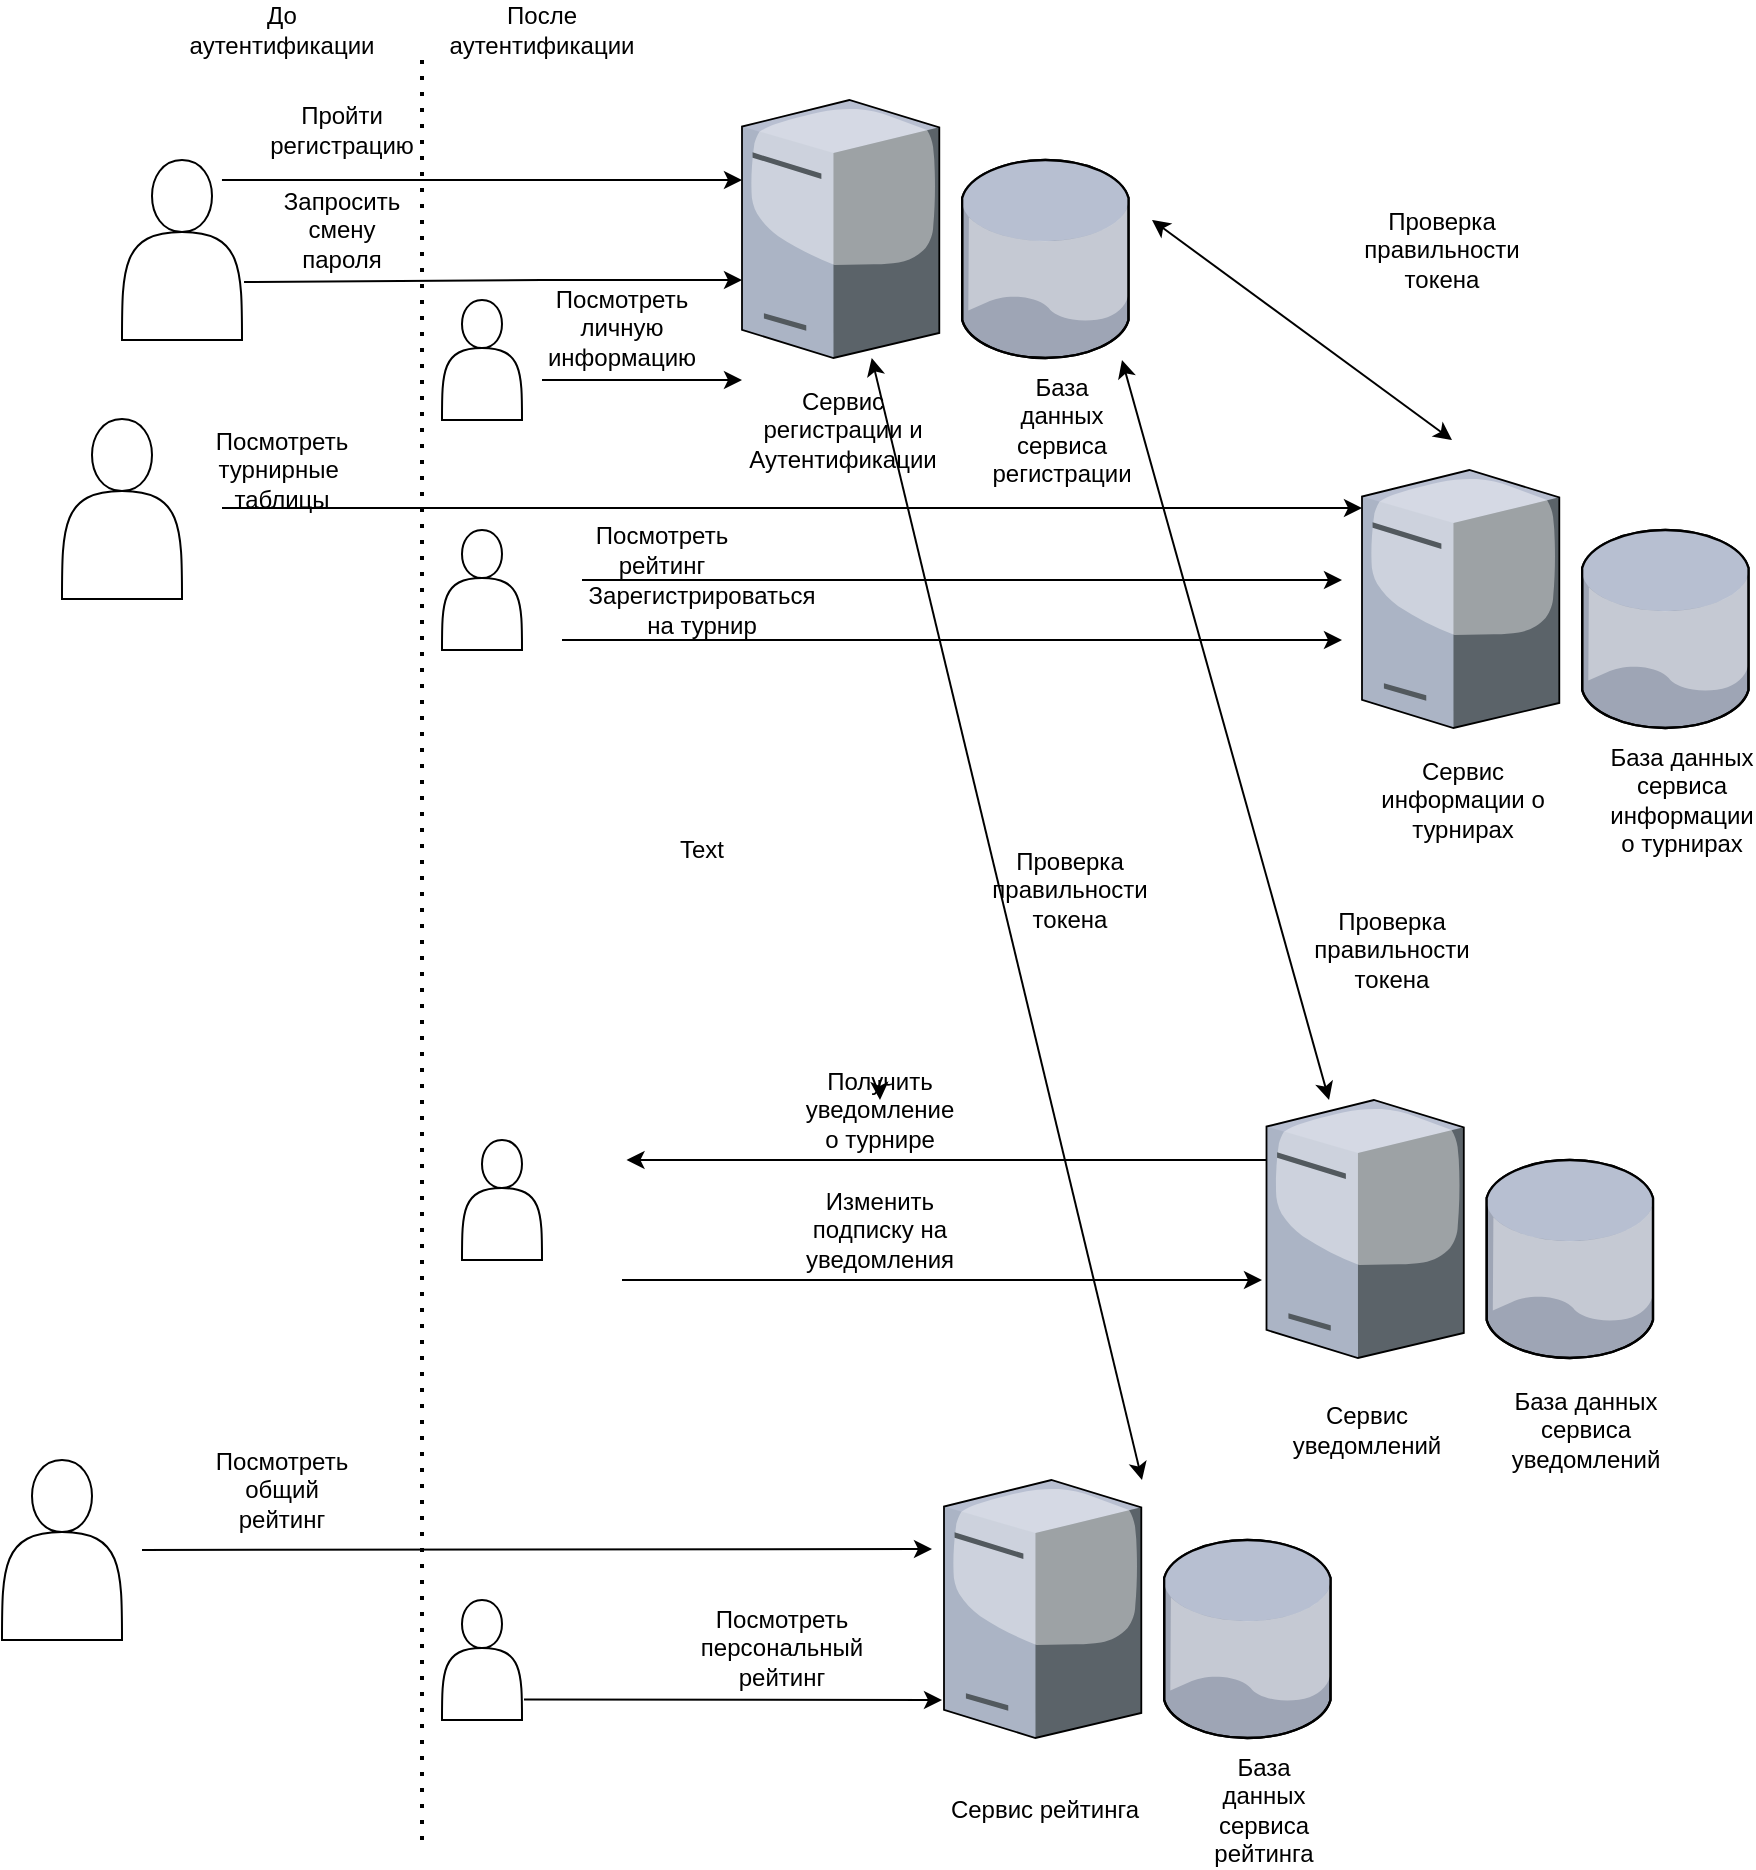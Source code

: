 <mxfile version="21.7.5" type="github">
  <diagram name="Страница — 1" id="jtLSriIxMIc0uCYnqBx7">
    <mxGraphModel dx="2406" dy="862" grid="1" gridSize="10" guides="1" tooltips="1" connect="1" arrows="1" fold="1" page="1" pageScale="1" pageWidth="1100" pageHeight="850" math="0" shadow="0">
      <root>
        <mxCell id="0" />
        <mxCell id="1" parent="0" />
        <mxCell id="o6OlLVgvbYjxNVcpemtw-1" value="" style="verticalLabelPosition=bottom;sketch=0;aspect=fixed;html=1;verticalAlign=top;strokeColor=none;align=center;outlineConnect=0;shape=mxgraph.citrix.database;" vertex="1" parent="1">
          <mxGeometry x="380" y="90" width="84.15" height="99" as="geometry" />
        </mxCell>
        <mxCell id="o6OlLVgvbYjxNVcpemtw-2" value="" style="verticalLabelPosition=bottom;sketch=0;aspect=fixed;html=1;verticalAlign=top;strokeColor=none;align=center;outlineConnect=0;shape=mxgraph.citrix.license_server;" vertex="1" parent="1">
          <mxGeometry x="270" y="60" width="98.65" height="129" as="geometry" />
        </mxCell>
        <mxCell id="o6OlLVgvbYjxNVcpemtw-3" value="Сервис регистрации и Аутентификации&lt;br&gt;" style="text;html=1;strokeColor=none;fillColor=none;align=center;verticalAlign=middle;whiteSpace=wrap;rounded=0;" vertex="1" parent="1">
          <mxGeometry x="270" y="210" width="101" height="30" as="geometry" />
        </mxCell>
        <mxCell id="o6OlLVgvbYjxNVcpemtw-4" value="База данных сервиса регистрации&lt;br&gt;" style="text;html=1;strokeColor=none;fillColor=none;align=center;verticalAlign=middle;whiteSpace=wrap;rounded=0;" vertex="1" parent="1">
          <mxGeometry x="400" y="210" width="60" height="30" as="geometry" />
        </mxCell>
        <mxCell id="o6OlLVgvbYjxNVcpemtw-6" value="" style="verticalLabelPosition=bottom;sketch=0;aspect=fixed;html=1;verticalAlign=top;strokeColor=none;align=center;outlineConnect=0;shape=mxgraph.citrix.database;" vertex="1" parent="1">
          <mxGeometry x="690" y="275" width="84.15" height="99" as="geometry" />
        </mxCell>
        <mxCell id="o6OlLVgvbYjxNVcpemtw-7" value="" style="verticalLabelPosition=bottom;sketch=0;aspect=fixed;html=1;verticalAlign=top;strokeColor=none;align=center;outlineConnect=0;shape=mxgraph.citrix.license_server;" vertex="1" parent="1">
          <mxGeometry x="580" y="245" width="98.65" height="129" as="geometry" />
        </mxCell>
        <mxCell id="o6OlLVgvbYjxNVcpemtw-8" value="Сервис информации о турнирах" style="text;html=1;strokeColor=none;fillColor=none;align=center;verticalAlign=middle;whiteSpace=wrap;rounded=0;" vertex="1" parent="1">
          <mxGeometry x="580" y="395" width="101" height="30" as="geometry" />
        </mxCell>
        <mxCell id="o6OlLVgvbYjxNVcpemtw-9" value="База данных сервиса информации о турнирах" style="text;html=1;strokeColor=none;fillColor=none;align=center;verticalAlign=middle;whiteSpace=wrap;rounded=0;" vertex="1" parent="1">
          <mxGeometry x="710" y="395" width="60" height="30" as="geometry" />
        </mxCell>
        <mxCell id="o6OlLVgvbYjxNVcpemtw-10" value="" style="verticalLabelPosition=bottom;sketch=0;aspect=fixed;html=1;verticalAlign=top;strokeColor=none;align=center;outlineConnect=0;shape=mxgraph.citrix.database;" vertex="1" parent="1">
          <mxGeometry x="642.25" y="590" width="84.15" height="99" as="geometry" />
        </mxCell>
        <mxCell id="o6OlLVgvbYjxNVcpemtw-11" value="" style="verticalLabelPosition=bottom;sketch=0;aspect=fixed;html=1;verticalAlign=top;strokeColor=none;align=center;outlineConnect=0;shape=mxgraph.citrix.license_server;" vertex="1" parent="1">
          <mxGeometry x="532.25" y="560" width="98.65" height="129" as="geometry" />
        </mxCell>
        <mxCell id="o6OlLVgvbYjxNVcpemtw-12" value="Сервис уведомлений" style="text;html=1;strokeColor=none;fillColor=none;align=center;verticalAlign=middle;whiteSpace=wrap;rounded=0;" vertex="1" parent="1">
          <mxGeometry x="532.25" y="710" width="101" height="30" as="geometry" />
        </mxCell>
        <mxCell id="o6OlLVgvbYjxNVcpemtw-13" value="База данных сервиса уведомлений&lt;br&gt;" style="text;html=1;strokeColor=none;fillColor=none;align=center;verticalAlign=middle;whiteSpace=wrap;rounded=0;" vertex="1" parent="1">
          <mxGeometry x="662.25" y="710" width="60" height="30" as="geometry" />
        </mxCell>
        <mxCell id="o6OlLVgvbYjxNVcpemtw-14" value="" style="shape=actor;whiteSpace=wrap;html=1;" vertex="1" parent="1">
          <mxGeometry x="-40" y="90" width="60" height="90" as="geometry" />
        </mxCell>
        <mxCell id="o6OlLVgvbYjxNVcpemtw-15" value="" style="endArrow=classic;html=1;rounded=0;exitX=0.833;exitY=0.111;exitDx=0;exitDy=0;exitPerimeter=0;" edge="1" parent="1" source="o6OlLVgvbYjxNVcpemtw-14">
          <mxGeometry width="50" height="50" relative="1" as="geometry">
            <mxPoint x="80" y="100.4" as="sourcePoint" />
            <mxPoint x="270" y="100.003" as="targetPoint" />
          </mxGeometry>
        </mxCell>
        <mxCell id="o6OlLVgvbYjxNVcpemtw-17" value="" style="endArrow=none;dashed=1;html=1;dashPattern=1 3;strokeWidth=2;rounded=0;" edge="1" parent="1">
          <mxGeometry width="50" height="50" relative="1" as="geometry">
            <mxPoint x="110" y="930" as="sourcePoint" />
            <mxPoint x="110" y="40" as="targetPoint" />
          </mxGeometry>
        </mxCell>
        <mxCell id="o6OlLVgvbYjxNVcpemtw-19" value="До аутентификации" style="text;html=1;strokeColor=none;fillColor=none;align=center;verticalAlign=middle;whiteSpace=wrap;rounded=0;" vertex="1" parent="1">
          <mxGeometry x="10" y="10" width="60" height="30" as="geometry" />
        </mxCell>
        <mxCell id="o6OlLVgvbYjxNVcpemtw-20" value="Пройти регистрацию" style="text;html=1;strokeColor=none;fillColor=none;align=center;verticalAlign=middle;whiteSpace=wrap;rounded=0;" vertex="1" parent="1">
          <mxGeometry x="40" y="60" width="60" height="30" as="geometry" />
        </mxCell>
        <mxCell id="o6OlLVgvbYjxNVcpemtw-22" value="" style="endArrow=classic;html=1;rounded=0;exitX=1.017;exitY=0.678;exitDx=0;exitDy=0;exitPerimeter=0;" edge="1" parent="1" source="o6OlLVgvbYjxNVcpemtw-14">
          <mxGeometry width="50" height="50" relative="1" as="geometry">
            <mxPoint x="80" y="150" as="sourcePoint" />
            <mxPoint x="270" y="150" as="targetPoint" />
            <Array as="points">
              <mxPoint x="170" y="150" />
            </Array>
          </mxGeometry>
        </mxCell>
        <mxCell id="o6OlLVgvbYjxNVcpemtw-23" value="Запросить смену пароля&lt;br&gt;" style="text;html=1;strokeColor=none;fillColor=none;align=center;verticalAlign=middle;whiteSpace=wrap;rounded=0;" vertex="1" parent="1">
          <mxGeometry x="40" y="109.5" width="60" height="30" as="geometry" />
        </mxCell>
        <mxCell id="o6OlLVgvbYjxNVcpemtw-24" value="" style="shape=actor;whiteSpace=wrap;html=1;" vertex="1" parent="1">
          <mxGeometry x="-70" y="219.5" width="60" height="90" as="geometry" />
        </mxCell>
        <mxCell id="o6OlLVgvbYjxNVcpemtw-25" value="" style="endArrow=classic;html=1;rounded=0;" edge="1" parent="1">
          <mxGeometry width="50" height="50" relative="1" as="geometry">
            <mxPoint x="10" y="264" as="sourcePoint" />
            <mxPoint x="580" y="264" as="targetPoint" />
          </mxGeometry>
        </mxCell>
        <mxCell id="o6OlLVgvbYjxNVcpemtw-27" value="Посмотреть турнирные&amp;nbsp; таблицы&lt;br&gt;" style="text;html=1;strokeColor=none;fillColor=none;align=center;verticalAlign=middle;whiteSpace=wrap;rounded=0;" vertex="1" parent="1">
          <mxGeometry x="10" y="230" width="60" height="30" as="geometry" />
        </mxCell>
        <mxCell id="o6OlLVgvbYjxNVcpemtw-28" value="После аутентификации" style="text;html=1;strokeColor=none;fillColor=none;align=center;verticalAlign=middle;whiteSpace=wrap;rounded=0;" vertex="1" parent="1">
          <mxGeometry x="140" y="10" width="60" height="30" as="geometry" />
        </mxCell>
        <mxCell id="o6OlLVgvbYjxNVcpemtw-29" value="" style="shape=actor;whiteSpace=wrap;html=1;" vertex="1" parent="1">
          <mxGeometry x="120" y="160" width="40" height="60" as="geometry" />
        </mxCell>
        <mxCell id="o6OlLVgvbYjxNVcpemtw-30" value="" style="endArrow=classic;html=1;rounded=0;entryX=0;entryY=0;entryDx=0;entryDy=0;" edge="1" parent="1">
          <mxGeometry width="50" height="50" relative="1" as="geometry">
            <mxPoint x="170" y="200" as="sourcePoint" />
            <mxPoint x="270" y="200" as="targetPoint" />
          </mxGeometry>
        </mxCell>
        <mxCell id="o6OlLVgvbYjxNVcpemtw-31" value="Посмотреть личную информацию" style="text;html=1;strokeColor=none;fillColor=none;align=center;verticalAlign=middle;whiteSpace=wrap;rounded=0;" vertex="1" parent="1">
          <mxGeometry x="180" y="159" width="60" height="30" as="geometry" />
        </mxCell>
        <mxCell id="o6OlLVgvbYjxNVcpemtw-32" value="" style="shape=actor;whiteSpace=wrap;html=1;" vertex="1" parent="1">
          <mxGeometry x="120" y="275" width="40" height="60" as="geometry" />
        </mxCell>
        <mxCell id="o6OlLVgvbYjxNVcpemtw-33" value="" style="endArrow=classic;html=1;rounded=0;" edge="1" parent="1">
          <mxGeometry width="50" height="50" relative="1" as="geometry">
            <mxPoint x="180" y="330" as="sourcePoint" />
            <mxPoint x="570" y="330" as="targetPoint" />
          </mxGeometry>
        </mxCell>
        <mxCell id="o6OlLVgvbYjxNVcpemtw-34" value="Зарегистрироваться на турнир" style="text;html=1;strokeColor=none;fillColor=none;align=center;verticalAlign=middle;whiteSpace=wrap;rounded=0;" vertex="1" parent="1">
          <mxGeometry x="220" y="300" width="60" height="30" as="geometry" />
        </mxCell>
        <mxCell id="o6OlLVgvbYjxNVcpemtw-35" value="" style="endArrow=classic;html=1;rounded=0;" edge="1" parent="1">
          <mxGeometry width="50" height="50" relative="1" as="geometry">
            <mxPoint x="190" y="300" as="sourcePoint" />
            <mxPoint x="570" y="300" as="targetPoint" />
          </mxGeometry>
        </mxCell>
        <mxCell id="o6OlLVgvbYjxNVcpemtw-36" value="Посмотреть рейтинг" style="text;html=1;strokeColor=none;fillColor=none;align=center;verticalAlign=middle;whiteSpace=wrap;rounded=0;" vertex="1" parent="1">
          <mxGeometry x="200" y="270" width="60" height="30" as="geometry" />
        </mxCell>
        <mxCell id="o6OlLVgvbYjxNVcpemtw-37" value="" style="shape=actor;whiteSpace=wrap;html=1;" vertex="1" parent="1">
          <mxGeometry x="130" y="580" width="40" height="60" as="geometry" />
        </mxCell>
        <mxCell id="o6OlLVgvbYjxNVcpemtw-39" value="" style="endArrow=classic;html=1;rounded=0;" edge="1" parent="1">
          <mxGeometry width="50" height="50" relative="1" as="geometry">
            <mxPoint x="532.25" y="590" as="sourcePoint" />
            <mxPoint x="212.25" y="590" as="targetPoint" />
          </mxGeometry>
        </mxCell>
        <mxCell id="o6OlLVgvbYjxNVcpemtw-44" style="edgeStyle=orthogonalEdgeStyle;rounded=0;orthogonalLoop=1;jettySize=auto;html=1;exitX=0.5;exitY=0;exitDx=0;exitDy=0;" edge="1" parent="1" source="o6OlLVgvbYjxNVcpemtw-40">
          <mxGeometry relative="1" as="geometry">
            <mxPoint x="339" y="560" as="targetPoint" />
          </mxGeometry>
        </mxCell>
        <mxCell id="o6OlLVgvbYjxNVcpemtw-40" value="Получить уведомление о турнире&lt;br&gt;" style="text;html=1;strokeColor=none;fillColor=none;align=center;verticalAlign=middle;whiteSpace=wrap;rounded=0;" vertex="1" parent="1">
          <mxGeometry x="308.65" y="550" width="60" height="30" as="geometry" />
        </mxCell>
        <mxCell id="o6OlLVgvbYjxNVcpemtw-41" value="" style="endArrow=classic;html=1;rounded=0;" edge="1" parent="1">
          <mxGeometry width="50" height="50" relative="1" as="geometry">
            <mxPoint x="210" y="650" as="sourcePoint" />
            <mxPoint x="530" y="650" as="targetPoint" />
          </mxGeometry>
        </mxCell>
        <mxCell id="o6OlLVgvbYjxNVcpemtw-43" value="Изменить подписку на уведомления" style="text;html=1;strokeColor=none;fillColor=none;align=center;verticalAlign=middle;whiteSpace=wrap;rounded=0;" vertex="1" parent="1">
          <mxGeometry x="308.65" y="609.5" width="60" height="30" as="geometry" />
        </mxCell>
        <mxCell id="o6OlLVgvbYjxNVcpemtw-45" value="" style="endArrow=classic;startArrow=classic;html=1;rounded=0;" edge="1" parent="1">
          <mxGeometry width="50" height="50" relative="1" as="geometry">
            <mxPoint x="475" y="120" as="sourcePoint" />
            <mxPoint x="625" y="230" as="targetPoint" />
          </mxGeometry>
        </mxCell>
        <mxCell id="o6OlLVgvbYjxNVcpemtw-46" value="Text" style="text;html=1;strokeColor=none;fillColor=none;align=center;verticalAlign=middle;whiteSpace=wrap;rounded=0;" vertex="1" parent="1">
          <mxGeometry x="220" y="420" width="60" height="30" as="geometry" />
        </mxCell>
        <mxCell id="o6OlLVgvbYjxNVcpemtw-47" value="Проверка правильности токена" style="text;html=1;strokeColor=none;fillColor=none;align=center;verticalAlign=middle;whiteSpace=wrap;rounded=0;" vertex="1" parent="1">
          <mxGeometry x="590" y="120" width="60" height="30" as="geometry" />
        </mxCell>
        <mxCell id="o6OlLVgvbYjxNVcpemtw-48" value="" style="verticalLabelPosition=bottom;sketch=0;aspect=fixed;html=1;verticalAlign=top;strokeColor=none;align=center;outlineConnect=0;shape=mxgraph.citrix.database;" vertex="1" parent="1">
          <mxGeometry x="481" y="780" width="84.15" height="99" as="geometry" />
        </mxCell>
        <mxCell id="o6OlLVgvbYjxNVcpemtw-49" value="" style="verticalLabelPosition=bottom;sketch=0;aspect=fixed;html=1;verticalAlign=top;strokeColor=none;align=center;outlineConnect=0;shape=mxgraph.citrix.license_server;" vertex="1" parent="1">
          <mxGeometry x="371" y="750" width="98.65" height="129" as="geometry" />
        </mxCell>
        <mxCell id="o6OlLVgvbYjxNVcpemtw-50" value="Сервис рейтинга" style="text;html=1;strokeColor=none;fillColor=none;align=center;verticalAlign=middle;whiteSpace=wrap;rounded=0;" vertex="1" parent="1">
          <mxGeometry x="371" y="900" width="101" height="30" as="geometry" />
        </mxCell>
        <mxCell id="o6OlLVgvbYjxNVcpemtw-51" value="База данных сервиса рейтинга" style="text;html=1;strokeColor=none;fillColor=none;align=center;verticalAlign=middle;whiteSpace=wrap;rounded=0;" vertex="1" parent="1">
          <mxGeometry x="501" y="900" width="60" height="30" as="geometry" />
        </mxCell>
        <mxCell id="o6OlLVgvbYjxNVcpemtw-52" value="" style="endArrow=classic;startArrow=classic;html=1;rounded=0;" edge="1" parent="1" target="o6OlLVgvbYjxNVcpemtw-11">
          <mxGeometry width="50" height="50" relative="1" as="geometry">
            <mxPoint x="460" y="190" as="sourcePoint" />
            <mxPoint x="580" y="530" as="targetPoint" />
          </mxGeometry>
        </mxCell>
        <mxCell id="o6OlLVgvbYjxNVcpemtw-53" value="Проверка правильности токена" style="text;html=1;strokeColor=none;fillColor=none;align=center;verticalAlign=middle;whiteSpace=wrap;rounded=0;" vertex="1" parent="1">
          <mxGeometry x="565.15" y="470" width="60" height="30" as="geometry" />
        </mxCell>
        <mxCell id="o6OlLVgvbYjxNVcpemtw-54" value="" style="endArrow=classic;startArrow=classic;html=1;rounded=0;" edge="1" parent="1" source="o6OlLVgvbYjxNVcpemtw-2">
          <mxGeometry width="50" height="50" relative="1" as="geometry">
            <mxPoint x="397" y="210" as="sourcePoint" />
            <mxPoint x="470" y="750" as="targetPoint" />
          </mxGeometry>
        </mxCell>
        <mxCell id="o6OlLVgvbYjxNVcpemtw-55" value="Проверка правильности токена" style="text;html=1;strokeColor=none;fillColor=none;align=center;verticalAlign=middle;whiteSpace=wrap;rounded=0;" vertex="1" parent="1">
          <mxGeometry x="404.15" y="440" width="60" height="30" as="geometry" />
        </mxCell>
        <mxCell id="o6OlLVgvbYjxNVcpemtw-56" value="" style="shape=actor;whiteSpace=wrap;html=1;" vertex="1" parent="1">
          <mxGeometry x="-100" y="740" width="60" height="90" as="geometry" />
        </mxCell>
        <mxCell id="o6OlLVgvbYjxNVcpemtw-57" value="" style="endArrow=classic;html=1;rounded=0;" edge="1" parent="1">
          <mxGeometry width="50" height="50" relative="1" as="geometry">
            <mxPoint x="-30" y="785" as="sourcePoint" />
            <mxPoint x="365" y="784.5" as="targetPoint" />
          </mxGeometry>
        </mxCell>
        <mxCell id="o6OlLVgvbYjxNVcpemtw-58" value="Посмотреть общий рейтинг&lt;br&gt;" style="text;html=1;strokeColor=none;fillColor=none;align=center;verticalAlign=middle;whiteSpace=wrap;rounded=0;" vertex="1" parent="1">
          <mxGeometry x="10" y="740" width="60" height="30" as="geometry" />
        </mxCell>
        <mxCell id="o6OlLVgvbYjxNVcpemtw-59" value="" style="shape=actor;whiteSpace=wrap;html=1;" vertex="1" parent="1">
          <mxGeometry x="120" y="810" width="40" height="60" as="geometry" />
        </mxCell>
        <mxCell id="o6OlLVgvbYjxNVcpemtw-60" value="" style="endArrow=classic;html=1;rounded=0;" edge="1" parent="1">
          <mxGeometry width="50" height="50" relative="1" as="geometry">
            <mxPoint x="161" y="859.75" as="sourcePoint" />
            <mxPoint x="370" y="860" as="targetPoint" />
          </mxGeometry>
        </mxCell>
        <mxCell id="o6OlLVgvbYjxNVcpemtw-61" value="Посмотреть персональный рейтинг&lt;br&gt;" style="text;html=1;strokeColor=none;fillColor=none;align=center;verticalAlign=middle;whiteSpace=wrap;rounded=0;" vertex="1" parent="1">
          <mxGeometry x="259.65" y="819.25" width="60" height="30" as="geometry" />
        </mxCell>
      </root>
    </mxGraphModel>
  </diagram>
</mxfile>
